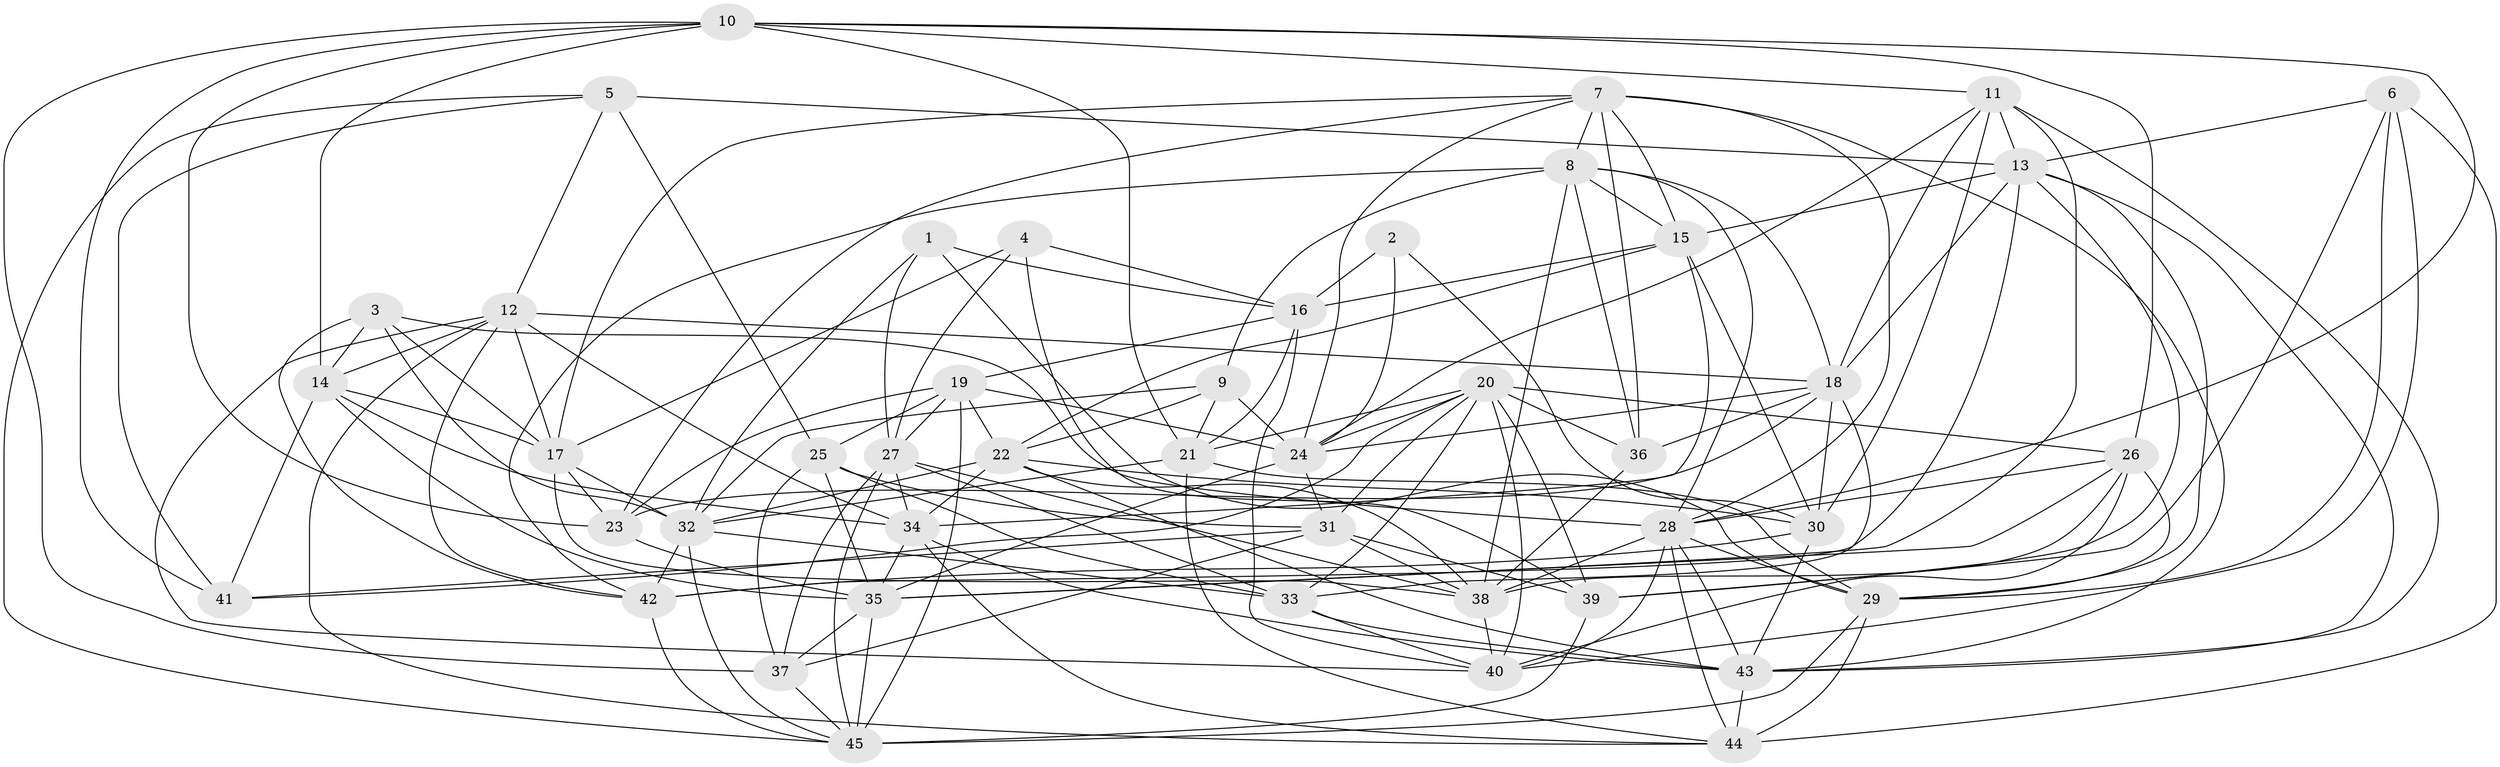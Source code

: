 // original degree distribution, {4: 1.0}
// Generated by graph-tools (version 1.1) at 2025/38/03/04/25 23:38:20]
// undirected, 45 vertices, 160 edges
graph export_dot {
  node [color=gray90,style=filled];
  1;
  2;
  3;
  4;
  5;
  6;
  7;
  8;
  9;
  10;
  11;
  12;
  13;
  14;
  15;
  16;
  17;
  18;
  19;
  20;
  21;
  22;
  23;
  24;
  25;
  26;
  27;
  28;
  29;
  30;
  31;
  32;
  33;
  34;
  35;
  36;
  37;
  38;
  39;
  40;
  41;
  42;
  43;
  44;
  45;
  1 -- 16 [weight=1.0];
  1 -- 27 [weight=1.0];
  1 -- 29 [weight=1.0];
  1 -- 32 [weight=1.0];
  2 -- 16 [weight=1.0];
  2 -- 24 [weight=2.0];
  2 -- 30 [weight=1.0];
  3 -- 14 [weight=2.0];
  3 -- 17 [weight=1.0];
  3 -- 28 [weight=1.0];
  3 -- 32 [weight=1.0];
  3 -- 42 [weight=1.0];
  4 -- 16 [weight=1.0];
  4 -- 17 [weight=1.0];
  4 -- 27 [weight=1.0];
  4 -- 39 [weight=1.0];
  5 -- 12 [weight=2.0];
  5 -- 13 [weight=2.0];
  5 -- 25 [weight=2.0];
  5 -- 41 [weight=1.0];
  5 -- 45 [weight=1.0];
  6 -- 13 [weight=1.0];
  6 -- 29 [weight=1.0];
  6 -- 39 [weight=1.0];
  6 -- 40 [weight=1.0];
  6 -- 44 [weight=2.0];
  7 -- 8 [weight=1.0];
  7 -- 15 [weight=1.0];
  7 -- 17 [weight=1.0];
  7 -- 23 [weight=1.0];
  7 -- 24 [weight=1.0];
  7 -- 28 [weight=1.0];
  7 -- 36 [weight=1.0];
  7 -- 43 [weight=1.0];
  8 -- 9 [weight=2.0];
  8 -- 15 [weight=1.0];
  8 -- 18 [weight=1.0];
  8 -- 28 [weight=1.0];
  8 -- 36 [weight=2.0];
  8 -- 38 [weight=1.0];
  8 -- 42 [weight=1.0];
  9 -- 21 [weight=1.0];
  9 -- 22 [weight=1.0];
  9 -- 24 [weight=1.0];
  9 -- 32 [weight=1.0];
  10 -- 11 [weight=1.0];
  10 -- 14 [weight=2.0];
  10 -- 21 [weight=1.0];
  10 -- 23 [weight=1.0];
  10 -- 26 [weight=2.0];
  10 -- 28 [weight=1.0];
  10 -- 37 [weight=1.0];
  10 -- 41 [weight=1.0];
  11 -- 13 [weight=1.0];
  11 -- 18 [weight=1.0];
  11 -- 24 [weight=1.0];
  11 -- 30 [weight=1.0];
  11 -- 35 [weight=1.0];
  11 -- 43 [weight=2.0];
  12 -- 14 [weight=2.0];
  12 -- 17 [weight=1.0];
  12 -- 18 [weight=1.0];
  12 -- 34 [weight=1.0];
  12 -- 40 [weight=1.0];
  12 -- 42 [weight=1.0];
  12 -- 44 [weight=1.0];
  13 -- 15 [weight=1.0];
  13 -- 18 [weight=1.0];
  13 -- 29 [weight=1.0];
  13 -- 39 [weight=1.0];
  13 -- 42 [weight=1.0];
  13 -- 43 [weight=1.0];
  14 -- 17 [weight=1.0];
  14 -- 34 [weight=1.0];
  14 -- 35 [weight=1.0];
  14 -- 41 [weight=1.0];
  15 -- 16 [weight=1.0];
  15 -- 22 [weight=1.0];
  15 -- 30 [weight=2.0];
  15 -- 34 [weight=1.0];
  16 -- 19 [weight=1.0];
  16 -- 21 [weight=2.0];
  16 -- 40 [weight=1.0];
  17 -- 23 [weight=1.0];
  17 -- 32 [weight=1.0];
  17 -- 38 [weight=1.0];
  18 -- 23 [weight=1.0];
  18 -- 24 [weight=1.0];
  18 -- 30 [weight=1.0];
  18 -- 33 [weight=1.0];
  18 -- 36 [weight=2.0];
  19 -- 22 [weight=1.0];
  19 -- 23 [weight=1.0];
  19 -- 24 [weight=1.0];
  19 -- 25 [weight=1.0];
  19 -- 27 [weight=1.0];
  19 -- 45 [weight=2.0];
  20 -- 21 [weight=1.0];
  20 -- 24 [weight=1.0];
  20 -- 26 [weight=1.0];
  20 -- 31 [weight=1.0];
  20 -- 33 [weight=1.0];
  20 -- 36 [weight=1.0];
  20 -- 39 [weight=1.0];
  20 -- 40 [weight=1.0];
  20 -- 41 [weight=2.0];
  21 -- 29 [weight=1.0];
  21 -- 32 [weight=1.0];
  21 -- 44 [weight=1.0];
  22 -- 30 [weight=1.0];
  22 -- 32 [weight=1.0];
  22 -- 34 [weight=1.0];
  22 -- 38 [weight=1.0];
  22 -- 43 [weight=1.0];
  23 -- 35 [weight=1.0];
  24 -- 31 [weight=1.0];
  24 -- 35 [weight=1.0];
  25 -- 31 [weight=1.0];
  25 -- 33 [weight=1.0];
  25 -- 35 [weight=2.0];
  25 -- 37 [weight=1.0];
  26 -- 28 [weight=1.0];
  26 -- 29 [weight=1.0];
  26 -- 35 [weight=1.0];
  26 -- 38 [weight=1.0];
  26 -- 40 [weight=1.0];
  27 -- 33 [weight=2.0];
  27 -- 34 [weight=1.0];
  27 -- 37 [weight=2.0];
  27 -- 38 [weight=1.0];
  27 -- 45 [weight=1.0];
  28 -- 29 [weight=1.0];
  28 -- 38 [weight=1.0];
  28 -- 40 [weight=1.0];
  28 -- 43 [weight=1.0];
  28 -- 44 [weight=1.0];
  29 -- 44 [weight=1.0];
  29 -- 45 [weight=1.0];
  30 -- 42 [weight=1.0];
  30 -- 43 [weight=1.0];
  31 -- 37 [weight=2.0];
  31 -- 38 [weight=1.0];
  31 -- 39 [weight=3.0];
  31 -- 41 [weight=1.0];
  32 -- 33 [weight=1.0];
  32 -- 42 [weight=2.0];
  32 -- 45 [weight=1.0];
  33 -- 40 [weight=1.0];
  33 -- 43 [weight=1.0];
  34 -- 35 [weight=1.0];
  34 -- 43 [weight=1.0];
  34 -- 44 [weight=1.0];
  35 -- 37 [weight=1.0];
  35 -- 45 [weight=1.0];
  36 -- 38 [weight=2.0];
  37 -- 45 [weight=1.0];
  38 -- 40 [weight=1.0];
  39 -- 45 [weight=1.0];
  42 -- 45 [weight=1.0];
  43 -- 44 [weight=1.0];
}
